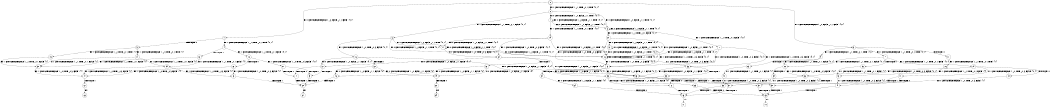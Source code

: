 digraph BCG {
size = "7, 10.5";
center = TRUE;
node [shape = circle];
0 [peripheries = 2];
0 -> 1 [label = "EX !0 !ATOMIC_EXCH_BRANCH (1, +0, FALSE, +1, 1, FALSE) !{0, 1}"];
0 -> 2 [label = "EX !1 !ATOMIC_EXCH_BRANCH (1, +1, TRUE, +0, 1, TRUE) !{0, 1}"];
0 -> 3 [label = "EX !0 !ATOMIC_EXCH_BRANCH (1, +0, FALSE, +1, 1, FALSE) !{0, 1}"];
1 -> 4 [label = "EX !1 !ATOMIC_EXCH_BRANCH (1, +1, TRUE, +0, 1, TRUE) !{0, 1}"];
1 -> 5 [label = "TERMINATE !0"];
2 -> 6 [label = "EX !1 !ATOMIC_EXCH_BRANCH (1, +1, TRUE, +0, 1, FALSE) !{0, 1}"];
2 -> 7 [label = "EX !0 !ATOMIC_EXCH_BRANCH (1, +0, FALSE, +1, 1, TRUE) !{0, 1}"];
2 -> 8 [label = "EX !0 !ATOMIC_EXCH_BRANCH (1, +0, FALSE, +1, 1, TRUE) !{0, 1}"];
3 -> 9 [label = "EX !1 !ATOMIC_EXCH_BRANCH (1, +1, TRUE, +0, 1, TRUE) !{0, 1}"];
3 -> 10 [label = "EX !1 !ATOMIC_EXCH_BRANCH (1, +1, TRUE, +0, 1, TRUE) !{0, 1}"];
3 -> 11 [label = "TERMINATE !0"];
4 -> 12 [label = "EX !1 !ATOMIC_EXCH_BRANCH (1, +1, TRUE, +0, 1, FALSE) !{0, 1}"];
4 -> 13 [label = "TERMINATE !0"];
5 -> 14 [label = "EX !1 !ATOMIC_EXCH_BRANCH (1, +1, TRUE, +0, 1, TRUE) !{1}"];
5 -> 15 [label = "EX !1 !ATOMIC_EXCH_BRANCH (1, +1, TRUE, +0, 1, TRUE) !{1}"];
6 -> 16 [label = "EX !1 !ATOMIC_EXCH_BRANCH (1, +0, TRUE, +0, 3, FALSE) !{0, 1}"];
6 -> 17 [label = "EX !0 !ATOMIC_EXCH_BRANCH (1, +0, FALSE, +1, 1, TRUE) !{0, 1}"];
6 -> 18 [label = "EX !0 !ATOMIC_EXCH_BRANCH (1, +0, FALSE, +1, 1, TRUE) !{0, 1}"];
7 -> 7 [label = "EX !0 !ATOMIC_EXCH_BRANCH (1, +0, FALSE, +1, 1, TRUE) !{0, 1}"];
7 -> 19 [label = "EX !1 !ATOMIC_EXCH_BRANCH (1, +1, TRUE, +0, 1, FALSE) !{0, 1}"];
7 -> 8 [label = "EX !0 !ATOMIC_EXCH_BRANCH (1, +0, FALSE, +1, 1, TRUE) !{0, 1}"];
8 -> 20 [label = "EX !1 !ATOMIC_EXCH_BRANCH (1, +1, TRUE, +0, 1, FALSE) !{0, 1}"];
8 -> 8 [label = "EX !0 !ATOMIC_EXCH_BRANCH (1, +0, FALSE, +1, 1, TRUE) !{0, 1}"];
8 -> 21 [label = "EX !1 !ATOMIC_EXCH_BRANCH (1, +1, TRUE, +0, 1, FALSE) !{0, 1}"];
9 -> 22 [label = "EX !1 !ATOMIC_EXCH_BRANCH (1, +1, TRUE, +0, 1, FALSE) !{0, 1}"];
9 -> 23 [label = "TERMINATE !0"];
10 -> 22 [label = "EX !1 !ATOMIC_EXCH_BRANCH (1, +1, TRUE, +0, 1, FALSE) !{0, 1}"];
10 -> 24 [label = "EX !1 !ATOMIC_EXCH_BRANCH (1, +1, TRUE, +0, 1, FALSE) !{0, 1}"];
10 -> 25 [label = "TERMINATE !0"];
11 -> 26 [label = "EX !1 !ATOMIC_EXCH_BRANCH (1, +1, TRUE, +0, 1, TRUE) !{1}"];
12 -> 27 [label = "EX !1 !ATOMIC_EXCH_BRANCH (1, +0, TRUE, +0, 3, FALSE) !{0, 1}"];
12 -> 28 [label = "TERMINATE !0"];
13 -> 29 [label = "EX !1 !ATOMIC_EXCH_BRANCH (1, +1, TRUE, +0, 1, FALSE) !{1}"];
13 -> 30 [label = "EX !1 !ATOMIC_EXCH_BRANCH (1, +1, TRUE, +0, 1, FALSE) !{1}"];
14 -> 29 [label = "EX !1 !ATOMIC_EXCH_BRANCH (1, +1, TRUE, +0, 1, FALSE) !{1}"];
14 -> 30 [label = "EX !1 !ATOMIC_EXCH_BRANCH (1, +1, TRUE, +0, 1, FALSE) !{1}"];
15 -> 30 [label = "EX !1 !ATOMIC_EXCH_BRANCH (1, +1, TRUE, +0, 1, FALSE) !{1}"];
16 -> 31 [label = "EX !0 !ATOMIC_EXCH_BRANCH (1, +0, FALSE, +1, 1, FALSE) !{0, 1}"];
16 -> 32 [label = "TERMINATE !1"];
16 -> 33 [label = "EX !0 !ATOMIC_EXCH_BRANCH (1, +0, FALSE, +1, 1, FALSE) !{0, 1}"];
17 -> 17 [label = "EX !0 !ATOMIC_EXCH_BRANCH (1, +0, FALSE, +1, 1, TRUE) !{0, 1}"];
17 -> 34 [label = "EX !1 !ATOMIC_EXCH_BRANCH (1, +0, TRUE, +0, 3, FALSE) !{0, 1}"];
17 -> 18 [label = "EX !0 !ATOMIC_EXCH_BRANCH (1, +0, FALSE, +1, 1, TRUE) !{0, 1}"];
18 -> 35 [label = "EX !1 !ATOMIC_EXCH_BRANCH (1, +0, TRUE, +0, 3, FALSE) !{0, 1}"];
18 -> 18 [label = "EX !0 !ATOMIC_EXCH_BRANCH (1, +0, FALSE, +1, 1, TRUE) !{0, 1}"];
18 -> 36 [label = "EX !1 !ATOMIC_EXCH_BRANCH (1, +0, TRUE, +0, 3, FALSE) !{0, 1}"];
19 -> 17 [label = "EX !0 !ATOMIC_EXCH_BRANCH (1, +0, FALSE, +1, 1, TRUE) !{0, 1}"];
19 -> 34 [label = "EX !1 !ATOMIC_EXCH_BRANCH (1, +0, TRUE, +0, 3, FALSE) !{0, 1}"];
19 -> 18 [label = "EX !0 !ATOMIC_EXCH_BRANCH (1, +0, FALSE, +1, 1, TRUE) !{0, 1}"];
20 -> 37 [label = "EX !0 !ATOMIC_EXCH_BRANCH (1, +0, FALSE, +1, 1, TRUE) !{0, 1}"];
20 -> 35 [label = "EX !1 !ATOMIC_EXCH_BRANCH (1, +0, TRUE, +0, 3, FALSE) !{0, 1}"];
20 -> 18 [label = "EX !0 !ATOMIC_EXCH_BRANCH (1, +0, FALSE, +1, 1, TRUE) !{0, 1}"];
21 -> 35 [label = "EX !1 !ATOMIC_EXCH_BRANCH (1, +0, TRUE, +0, 3, FALSE) !{0, 1}"];
21 -> 18 [label = "EX !0 !ATOMIC_EXCH_BRANCH (1, +0, FALSE, +1, 1, TRUE) !{0, 1}"];
21 -> 36 [label = "EX !1 !ATOMIC_EXCH_BRANCH (1, +0, TRUE, +0, 3, FALSE) !{0, 1}"];
22 -> 38 [label = "EX !1 !ATOMIC_EXCH_BRANCH (1, +0, TRUE, +0, 3, FALSE) !{0, 1}"];
22 -> 39 [label = "TERMINATE !0"];
23 -> 40 [label = "EX !1 !ATOMIC_EXCH_BRANCH (1, +1, TRUE, +0, 1, FALSE) !{1}"];
24 -> 38 [label = "EX !1 !ATOMIC_EXCH_BRANCH (1, +0, TRUE, +0, 3, FALSE) !{0, 1}"];
24 -> 41 [label = "EX !1 !ATOMIC_EXCH_BRANCH (1, +0, TRUE, +0, 3, FALSE) !{0, 1}"];
24 -> 42 [label = "TERMINATE !0"];
25 -> 43 [label = "EX !1 !ATOMIC_EXCH_BRANCH (1, +1, TRUE, +0, 1, FALSE) !{1}"];
26 -> 43 [label = "EX !1 !ATOMIC_EXCH_BRANCH (1, +1, TRUE, +0, 1, FALSE) !{1}"];
27 -> 44 [label = "TERMINATE !0"];
27 -> 45 [label = "TERMINATE !1"];
28 -> 46 [label = "EX !1 !ATOMIC_EXCH_BRANCH (1, +0, TRUE, +0, 3, FALSE) !{1}"];
28 -> 47 [label = "EX !1 !ATOMIC_EXCH_BRANCH (1, +0, TRUE, +0, 3, FALSE) !{1}"];
29 -> 46 [label = "EX !1 !ATOMIC_EXCH_BRANCH (1, +0, TRUE, +0, 3, FALSE) !{1}"];
29 -> 47 [label = "EX !1 !ATOMIC_EXCH_BRANCH (1, +0, TRUE, +0, 3, FALSE) !{1}"];
30 -> 47 [label = "EX !1 !ATOMIC_EXCH_BRANCH (1, +0, TRUE, +0, 3, FALSE) !{1}"];
31 -> 44 [label = "TERMINATE !0"];
31 -> 45 [label = "TERMINATE !1"];
32 -> 48 [label = "EX !0 !ATOMIC_EXCH_BRANCH (1, +0, FALSE, +1, 1, FALSE) !{0}"];
32 -> 49 [label = "EX !0 !ATOMIC_EXCH_BRANCH (1, +0, FALSE, +1, 1, FALSE) !{0}"];
33 -> 50 [label = "TERMINATE !0"];
33 -> 51 [label = "TERMINATE !1"];
34 -> 31 [label = "EX !0 !ATOMIC_EXCH_BRANCH (1, +0, FALSE, +1, 1, FALSE) !{0, 1}"];
34 -> 52 [label = "TERMINATE !1"];
34 -> 33 [label = "EX !0 !ATOMIC_EXCH_BRANCH (1, +0, FALSE, +1, 1, FALSE) !{0, 1}"];
35 -> 53 [label = "EX !0 !ATOMIC_EXCH_BRANCH (1, +0, FALSE, +1, 1, FALSE) !{0, 1}"];
35 -> 54 [label = "TERMINATE !1"];
35 -> 33 [label = "EX !0 !ATOMIC_EXCH_BRANCH (1, +0, FALSE, +1, 1, FALSE) !{0, 1}"];
36 -> 33 [label = "EX !0 !ATOMIC_EXCH_BRANCH (1, +0, FALSE, +1, 1, FALSE) !{0, 1}"];
36 -> 55 [label = "TERMINATE !1"];
37 -> 37 [label = "EX !0 !ATOMIC_EXCH_BRANCH (1, +0, FALSE, +1, 1, TRUE) !{0, 1}"];
37 -> 35 [label = "EX !1 !ATOMIC_EXCH_BRANCH (1, +0, TRUE, +0, 3, FALSE) !{0, 1}"];
37 -> 18 [label = "EX !0 !ATOMIC_EXCH_BRANCH (1, +0, FALSE, +1, 1, TRUE) !{0, 1}"];
38 -> 56 [label = "TERMINATE !0"];
38 -> 57 [label = "TERMINATE !1"];
39 -> 58 [label = "EX !1 !ATOMIC_EXCH_BRANCH (1, +0, TRUE, +0, 3, FALSE) !{1}"];
40 -> 58 [label = "EX !1 !ATOMIC_EXCH_BRANCH (1, +0, TRUE, +0, 3, FALSE) !{1}"];
41 -> 50 [label = "TERMINATE !0"];
41 -> 51 [label = "TERMINATE !1"];
42 -> 59 [label = "EX !1 !ATOMIC_EXCH_BRANCH (1, +0, TRUE, +0, 3, FALSE) !{1}"];
43 -> 59 [label = "EX !1 !ATOMIC_EXCH_BRANCH (1, +0, TRUE, +0, 3, FALSE) !{1}"];
44 -> 60 [label = "TERMINATE !1"];
45 -> 60 [label = "TERMINATE !0"];
46 -> 60 [label = "TERMINATE !1"];
47 -> 61 [label = "TERMINATE !1"];
48 -> 60 [label = "TERMINATE !0"];
49 -> 62 [label = "TERMINATE !0"];
50 -> 63 [label = "TERMINATE !1"];
51 -> 63 [label = "TERMINATE !0"];
52 -> 48 [label = "EX !0 !ATOMIC_EXCH_BRANCH (1, +0, FALSE, +1, 1, FALSE) !{0}"];
52 -> 49 [label = "EX !0 !ATOMIC_EXCH_BRANCH (1, +0, FALSE, +1, 1, FALSE) !{0}"];
53 -> 56 [label = "TERMINATE !0"];
53 -> 57 [label = "TERMINATE !1"];
54 -> 64 [label = "EX !0 !ATOMIC_EXCH_BRANCH (1, +0, FALSE, +1, 1, FALSE) !{0}"];
55 -> 65 [label = "EX !0 !ATOMIC_EXCH_BRANCH (1, +0, FALSE, +1, 1, FALSE) !{0}"];
56 -> 66 [label = "TERMINATE !1"];
57 -> 66 [label = "TERMINATE !0"];
58 -> 66 [label = "TERMINATE !1"];
59 -> 63 [label = "TERMINATE !1"];
60 -> 67 [label = "exit"];
61 -> 68 [label = "exit"];
62 -> 69 [label = "exit"];
63 -> 70 [label = "exit"];
64 -> 66 [label = "TERMINATE !0"];
65 -> 63 [label = "TERMINATE !0"];
66 -> 71 [label = "exit"];
}
